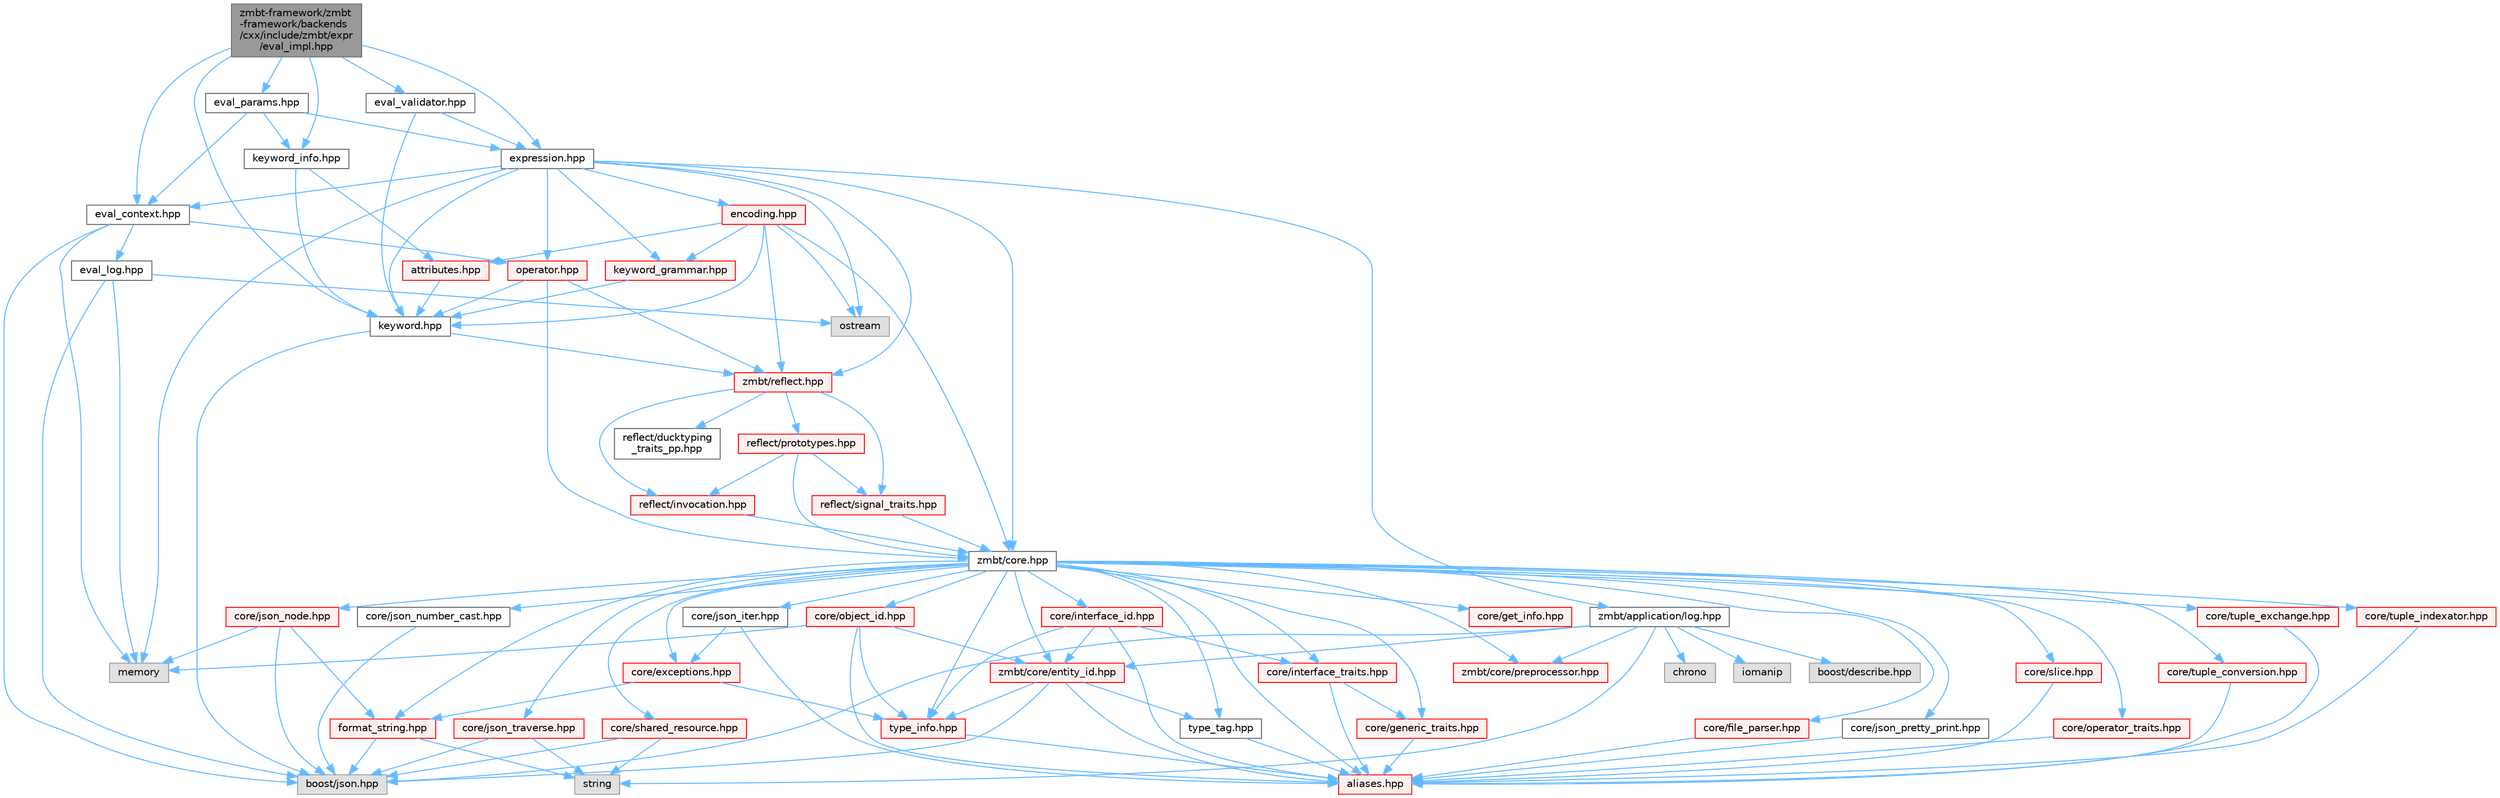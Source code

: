 digraph "zmbt-framework/zmbt-framework/backends/cxx/include/zmbt/expr/eval_impl.hpp"
{
 // LATEX_PDF_SIZE
  bgcolor="transparent";
  edge [fontname=Helvetica,fontsize=10,labelfontname=Helvetica,labelfontsize=10];
  node [fontname=Helvetica,fontsize=10,shape=box,height=0.2,width=0.4];
  Node1 [id="Node000001",label="zmbt-framework/zmbt\l-framework/backends\l/cxx/include/zmbt/expr\l/eval_impl.hpp",height=0.2,width=0.4,color="gray40", fillcolor="grey60", style="filled", fontcolor="black",tooltip=" "];
  Node1 -> Node2 [id="edge1_Node000001_Node000002",color="steelblue1",style="solid",tooltip=" "];
  Node2 [id="Node000002",label="expression.hpp",height=0.2,width=0.4,color="grey40", fillcolor="white", style="filled",URL="$expression_8hpp.html",tooltip=" "];
  Node2 -> Node3 [id="edge2_Node000002_Node000003",color="steelblue1",style="solid",tooltip=" "];
  Node3 [id="Node000003",label="memory",height=0.2,width=0.4,color="grey60", fillcolor="#E0E0E0", style="filled",tooltip=" "];
  Node2 -> Node4 [id="edge3_Node000002_Node000004",color="steelblue1",style="solid",tooltip=" "];
  Node4 [id="Node000004",label="ostream",height=0.2,width=0.4,color="grey60", fillcolor="#E0E0E0", style="filled",tooltip=" "];
  Node2 -> Node5 [id="edge4_Node000002_Node000005",color="steelblue1",style="solid",tooltip=" "];
  Node5 [id="Node000005",label="zmbt/application/log.hpp",height=0.2,width=0.4,color="grey40", fillcolor="white", style="filled",URL="$log_8hpp.html",tooltip=" "];
  Node5 -> Node6 [id="edge5_Node000005_Node000006",color="steelblue1",style="solid",tooltip=" "];
  Node6 [id="Node000006",label="chrono",height=0.2,width=0.4,color="grey60", fillcolor="#E0E0E0", style="filled",tooltip=" "];
  Node5 -> Node7 [id="edge6_Node000005_Node000007",color="steelblue1",style="solid",tooltip=" "];
  Node7 [id="Node000007",label="iomanip",height=0.2,width=0.4,color="grey60", fillcolor="#E0E0E0", style="filled",tooltip=" "];
  Node5 -> Node8 [id="edge7_Node000005_Node000008",color="steelblue1",style="solid",tooltip=" "];
  Node8 [id="Node000008",label="string",height=0.2,width=0.4,color="grey60", fillcolor="#E0E0E0", style="filled",tooltip=" "];
  Node5 -> Node9 [id="edge8_Node000005_Node000009",color="steelblue1",style="solid",tooltip=" "];
  Node9 [id="Node000009",label="boost/describe.hpp",height=0.2,width=0.4,color="grey60", fillcolor="#E0E0E0", style="filled",tooltip=" "];
  Node5 -> Node10 [id="edge9_Node000005_Node000010",color="steelblue1",style="solid",tooltip=" "];
  Node10 [id="Node000010",label="boost/json.hpp",height=0.2,width=0.4,color="grey60", fillcolor="#E0E0E0", style="filled",tooltip=" "];
  Node5 -> Node11 [id="edge10_Node000005_Node000011",color="steelblue1",style="solid",tooltip=" "];
  Node11 [id="Node000011",label="zmbt/core/preprocessor.hpp",height=0.2,width=0.4,color="red", fillcolor="#FFF0F0", style="filled",URL="$preprocessor_8hpp.html",tooltip="type traits to check serialization compatibility"];
  Node5 -> Node13 [id="edge11_Node000005_Node000013",color="steelblue1",style="solid",tooltip=" "];
  Node13 [id="Node000013",label="zmbt/core/entity_id.hpp",height=0.2,width=0.4,color="red", fillcolor="#FFF0F0", style="filled",URL="$entity__id_8hpp.html",tooltip=" "];
  Node13 -> Node10 [id="edge12_Node000013_Node000010",color="steelblue1",style="solid",tooltip=" "];
  Node13 -> Node18 [id="edge13_Node000013_Node000018",color="steelblue1",style="solid",tooltip=" "];
  Node18 [id="Node000018",label="aliases.hpp",height=0.2,width=0.4,color="red", fillcolor="#FFF0F0", style="filled",URL="$aliases_8hpp.html",tooltip=" "];
  Node13 -> Node23 [id="edge14_Node000013_Node000023",color="steelblue1",style="solid",tooltip=" "];
  Node23 [id="Node000023",label="type_tag.hpp",height=0.2,width=0.4,color="grey40", fillcolor="white", style="filled",URL="$type__tag_8hpp.html",tooltip=" "];
  Node23 -> Node18 [id="edge15_Node000023_Node000018",color="steelblue1",style="solid",tooltip=" "];
  Node13 -> Node24 [id="edge16_Node000013_Node000024",color="steelblue1",style="solid",tooltip=" "];
  Node24 [id="Node000024",label="type_info.hpp",height=0.2,width=0.4,color="red", fillcolor="#FFF0F0", style="filled",URL="$type__info_8hpp.html",tooltip=" "];
  Node24 -> Node18 [id="edge17_Node000024_Node000018",color="steelblue1",style="solid",tooltip=" "];
  Node2 -> Node26 [id="edge18_Node000002_Node000026",color="steelblue1",style="solid",tooltip=" "];
  Node26 [id="Node000026",label="zmbt/core.hpp",height=0.2,width=0.4,color="grey40", fillcolor="white", style="filled",URL="$core_8hpp.html",tooltip=" "];
  Node26 -> Node18 [id="edge19_Node000026_Node000018",color="steelblue1",style="solid",tooltip=" "];
  Node26 -> Node27 [id="edge20_Node000026_Node000027",color="steelblue1",style="solid",tooltip=" "];
  Node27 [id="Node000027",label="core/exceptions.hpp",height=0.2,width=0.4,color="red", fillcolor="#FFF0F0", style="filled",URL="$core_2exceptions_8hpp.html",tooltip=" "];
  Node27 -> Node29 [id="edge21_Node000027_Node000029",color="steelblue1",style="solid",tooltip=" "];
  Node29 [id="Node000029",label="format_string.hpp",height=0.2,width=0.4,color="red", fillcolor="#FFF0F0", style="filled",URL="$format__string_8hpp.html",tooltip=" "];
  Node29 -> Node10 [id="edge22_Node000029_Node000010",color="steelblue1",style="solid",tooltip=" "];
  Node29 -> Node8 [id="edge23_Node000029_Node000008",color="steelblue1",style="solid",tooltip=" "];
  Node27 -> Node24 [id="edge24_Node000027_Node000024",color="steelblue1",style="solid",tooltip=" "];
  Node26 -> Node30 [id="edge25_Node000026_Node000030",color="steelblue1",style="solid",tooltip=" "];
  Node30 [id="Node000030",label="core/file_parser.hpp",height=0.2,width=0.4,color="red", fillcolor="#FFF0F0", style="filled",URL="$file__parser_8hpp.html",tooltip=" "];
  Node30 -> Node18 [id="edge26_Node000030_Node000018",color="steelblue1",style="solid",tooltip=" "];
  Node26 -> Node29 [id="edge27_Node000026_Node000029",color="steelblue1",style="solid",tooltip=" "];
  Node26 -> Node32 [id="edge28_Node000026_Node000032",color="steelblue1",style="solid",tooltip=" "];
  Node32 [id="Node000032",label="core/generic_traits.hpp",height=0.2,width=0.4,color="red", fillcolor="#FFF0F0", style="filled",URL="$generic__traits_8hpp.html",tooltip=" "];
  Node32 -> Node18 [id="edge29_Node000032_Node000018",color="steelblue1",style="solid",tooltip=" "];
  Node26 -> Node33 [id="edge30_Node000026_Node000033",color="steelblue1",style="solid",tooltip=" "];
  Node33 [id="Node000033",label="core/get_info.hpp",height=0.2,width=0.4,color="red", fillcolor="#FFF0F0", style="filled",URL="$get__info_8hpp.html",tooltip=" "];
  Node26 -> Node35 [id="edge31_Node000026_Node000035",color="steelblue1",style="solid",tooltip=" "];
  Node35 [id="Node000035",label="core/interface_traits.hpp",height=0.2,width=0.4,color="red", fillcolor="#FFF0F0", style="filled",URL="$interface__traits_8hpp.html",tooltip=" "];
  Node35 -> Node18 [id="edge32_Node000035_Node000018",color="steelblue1",style="solid",tooltip=" "];
  Node35 -> Node32 [id="edge33_Node000035_Node000032",color="steelblue1",style="solid",tooltip=" "];
  Node26 -> Node37 [id="edge34_Node000026_Node000037",color="steelblue1",style="solid",tooltip=" "];
  Node37 [id="Node000037",label="core/json_iter.hpp",height=0.2,width=0.4,color="grey40", fillcolor="white", style="filled",URL="$json__iter_8hpp.html",tooltip=" "];
  Node37 -> Node18 [id="edge35_Node000037_Node000018",color="steelblue1",style="solid",tooltip=" "];
  Node37 -> Node27 [id="edge36_Node000037_Node000027",color="steelblue1",style="solid",tooltip=" "];
  Node26 -> Node38 [id="edge37_Node000026_Node000038",color="steelblue1",style="solid",tooltip=" "];
  Node38 [id="Node000038",label="core/json_node.hpp",height=0.2,width=0.4,color="red", fillcolor="#FFF0F0", style="filled",URL="$json__node_8hpp.html",tooltip=" "];
  Node38 -> Node10 [id="edge38_Node000038_Node000010",color="steelblue1",style="solid",tooltip=" "];
  Node38 -> Node3 [id="edge39_Node000038_Node000003",color="steelblue1",style="solid",tooltip=" "];
  Node38 -> Node29 [id="edge40_Node000038_Node000029",color="steelblue1",style="solid",tooltip=" "];
  Node26 -> Node40 [id="edge41_Node000026_Node000040",color="steelblue1",style="solid",tooltip=" "];
  Node40 [id="Node000040",label="core/json_number_cast.hpp",height=0.2,width=0.4,color="grey40", fillcolor="white", style="filled",URL="$json__number__cast_8hpp.html",tooltip=" "];
  Node40 -> Node10 [id="edge42_Node000040_Node000010",color="steelblue1",style="solid",tooltip=" "];
  Node26 -> Node41 [id="edge43_Node000026_Node000041",color="steelblue1",style="solid",tooltip=" "];
  Node41 [id="Node000041",label="core/json_traverse.hpp",height=0.2,width=0.4,color="red", fillcolor="#FFF0F0", style="filled",URL="$json__traverse_8hpp.html",tooltip=" "];
  Node41 -> Node8 [id="edge44_Node000041_Node000008",color="steelblue1",style="solid",tooltip=" "];
  Node41 -> Node10 [id="edge45_Node000041_Node000010",color="steelblue1",style="solid",tooltip=" "];
  Node26 -> Node42 [id="edge46_Node000026_Node000042",color="steelblue1",style="solid",tooltip=" "];
  Node42 [id="Node000042",label="core/json_pretty_print.hpp",height=0.2,width=0.4,color="grey40", fillcolor="white", style="filled",URL="$json__pretty__print_8hpp.html",tooltip=" "];
  Node42 -> Node18 [id="edge47_Node000042_Node000018",color="steelblue1",style="solid",tooltip=" "];
  Node26 -> Node43 [id="edge48_Node000026_Node000043",color="steelblue1",style="solid",tooltip=" "];
  Node43 [id="Node000043",label="core/slice.hpp",height=0.2,width=0.4,color="red", fillcolor="#FFF0F0", style="filled",URL="$slice_8hpp.html",tooltip=" "];
  Node43 -> Node18 [id="edge49_Node000043_Node000018",color="steelblue1",style="solid",tooltip=" "];
  Node26 -> Node11 [id="edge50_Node000026_Node000011",color="steelblue1",style="solid",tooltip=" "];
  Node26 -> Node44 [id="edge51_Node000026_Node000044",color="steelblue1",style="solid",tooltip=" "];
  Node44 [id="Node000044",label="core/operator_traits.hpp",height=0.2,width=0.4,color="red", fillcolor="#FFF0F0", style="filled",URL="$operator__traits_8hpp.html",tooltip=" "];
  Node44 -> Node18 [id="edge52_Node000044_Node000018",color="steelblue1",style="solid",tooltip=" "];
  Node26 -> Node51 [id="edge53_Node000026_Node000051",color="steelblue1",style="solid",tooltip=" "];
  Node51 [id="Node000051",label="core/shared_resource.hpp",height=0.2,width=0.4,color="red", fillcolor="#FFF0F0", style="filled",URL="$shared__resource_8hpp.html",tooltip=" "];
  Node51 -> Node10 [id="edge54_Node000051_Node000010",color="steelblue1",style="solid",tooltip=" "];
  Node51 -> Node8 [id="edge55_Node000051_Node000008",color="steelblue1",style="solid",tooltip=" "];
  Node26 -> Node52 [id="edge56_Node000026_Node000052",color="steelblue1",style="solid",tooltip=" "];
  Node52 [id="Node000052",label="core/tuple_conversion.hpp",height=0.2,width=0.4,color="red", fillcolor="#FFF0F0", style="filled",URL="$tuple__conversion_8hpp.html",tooltip=" "];
  Node52 -> Node18 [id="edge57_Node000052_Node000018",color="steelblue1",style="solid",tooltip=" "];
  Node26 -> Node53 [id="edge58_Node000026_Node000053",color="steelblue1",style="solid",tooltip=" "];
  Node53 [id="Node000053",label="core/tuple_exchange.hpp",height=0.2,width=0.4,color="red", fillcolor="#FFF0F0", style="filled",URL="$tuple__exchange_8hpp.html",tooltip=" "];
  Node53 -> Node18 [id="edge59_Node000053_Node000018",color="steelblue1",style="solid",tooltip=" "];
  Node26 -> Node54 [id="edge60_Node000026_Node000054",color="steelblue1",style="solid",tooltip=" "];
  Node54 [id="Node000054",label="core/tuple_indexator.hpp",height=0.2,width=0.4,color="red", fillcolor="#FFF0F0", style="filled",URL="$tuple__indexator_8hpp.html",tooltip=" "];
  Node54 -> Node18 [id="edge61_Node000054_Node000018",color="steelblue1",style="solid",tooltip=" "];
  Node26 -> Node24 [id="edge62_Node000026_Node000024",color="steelblue1",style="solid",tooltip=" "];
  Node26 -> Node23 [id="edge63_Node000026_Node000023",color="steelblue1",style="solid",tooltip=" "];
  Node26 -> Node13 [id="edge64_Node000026_Node000013",color="steelblue1",style="solid",tooltip=" "];
  Node26 -> Node55 [id="edge65_Node000026_Node000055",color="steelblue1",style="solid",tooltip=" "];
  Node55 [id="Node000055",label="core/interface_id.hpp",height=0.2,width=0.4,color="red", fillcolor="#FFF0F0", style="filled",URL="$interface__id_8hpp.html",tooltip=" "];
  Node55 -> Node18 [id="edge66_Node000055_Node000018",color="steelblue1",style="solid",tooltip=" "];
  Node55 -> Node13 [id="edge67_Node000055_Node000013",color="steelblue1",style="solid",tooltip=" "];
  Node55 -> Node35 [id="edge68_Node000055_Node000035",color="steelblue1",style="solid",tooltip=" "];
  Node55 -> Node24 [id="edge69_Node000055_Node000024",color="steelblue1",style="solid",tooltip=" "];
  Node26 -> Node59 [id="edge70_Node000026_Node000059",color="steelblue1",style="solid",tooltip=" "];
  Node59 [id="Node000059",label="core/object_id.hpp",height=0.2,width=0.4,color="red", fillcolor="#FFF0F0", style="filled",URL="$object__id_8hpp.html",tooltip=" "];
  Node59 -> Node3 [id="edge71_Node000059_Node000003",color="steelblue1",style="solid",tooltip=" "];
  Node59 -> Node18 [id="edge72_Node000059_Node000018",color="steelblue1",style="solid",tooltip=" "];
  Node59 -> Node13 [id="edge73_Node000059_Node000013",color="steelblue1",style="solid",tooltip=" "];
  Node59 -> Node24 [id="edge74_Node000059_Node000024",color="steelblue1",style="solid",tooltip=" "];
  Node2 -> Node60 [id="edge75_Node000002_Node000060",color="steelblue1",style="solid",tooltip=" "];
  Node60 [id="Node000060",label="zmbt/reflect.hpp",height=0.2,width=0.4,color="red", fillcolor="#FFF0F0", style="filled",URL="$reflect_8hpp.html",tooltip=" "];
  Node60 -> Node61 [id="edge76_Node000060_Node000061",color="steelblue1",style="solid",tooltip=" "];
  Node61 [id="Node000061",label="reflect/ducktyping\l_traits_pp.hpp",height=0.2,width=0.4,color="grey40", fillcolor="white", style="filled",URL="$ducktyping__traits__pp_8hpp.html",tooltip=" "];
  Node60 -> Node62 [id="edge77_Node000060_Node000062",color="steelblue1",style="solid",tooltip=" "];
  Node62 [id="Node000062",label="reflect/signal_traits.hpp",height=0.2,width=0.4,color="red", fillcolor="#FFF0F0", style="filled",URL="$signal__traits_8hpp.html",tooltip=" "];
  Node62 -> Node26 [id="edge78_Node000062_Node000026",color="steelblue1",style="solid",tooltip=" "];
  Node60 -> Node63 [id="edge79_Node000060_Node000063",color="steelblue1",style="solid",tooltip=" "];
  Node63 [id="Node000063",label="reflect/invocation.hpp",height=0.2,width=0.4,color="red", fillcolor="#FFF0F0", style="filled",URL="$invocation_8hpp.html",tooltip=" "];
  Node63 -> Node26 [id="edge80_Node000063_Node000026",color="steelblue1",style="solid",tooltip=" "];
  Node60 -> Node64 [id="edge81_Node000060_Node000064",color="steelblue1",style="solid",tooltip=" "];
  Node64 [id="Node000064",label="reflect/prototypes.hpp",height=0.2,width=0.4,color="red", fillcolor="#FFF0F0", style="filled",URL="$prototypes_8hpp.html",tooltip=" "];
  Node64 -> Node26 [id="edge82_Node000064_Node000026",color="steelblue1",style="solid",tooltip=" "];
  Node64 -> Node62 [id="edge83_Node000064_Node000062",color="steelblue1",style="solid",tooltip=" "];
  Node64 -> Node63 [id="edge84_Node000064_Node000063",color="steelblue1",style="solid",tooltip=" "];
  Node2 -> Node68 [id="edge85_Node000002_Node000068",color="steelblue1",style="solid",tooltip=" "];
  Node68 [id="Node000068",label="operator.hpp",height=0.2,width=0.4,color="red", fillcolor="#FFF0F0", style="filled",URL="$operator_8hpp.html",tooltip=" "];
  Node68 -> Node26 [id="edge86_Node000068_Node000026",color="steelblue1",style="solid",tooltip=" "];
  Node68 -> Node60 [id="edge87_Node000068_Node000060",color="steelblue1",style="solid",tooltip=" "];
  Node68 -> Node70 [id="edge88_Node000068_Node000070",color="steelblue1",style="solid",tooltip=" "];
  Node70 [id="Node000070",label="keyword.hpp",height=0.2,width=0.4,color="grey40", fillcolor="white", style="filled",URL="$keyword_8hpp.html",tooltip=" "];
  Node70 -> Node10 [id="edge89_Node000070_Node000010",color="steelblue1",style="solid",tooltip=" "];
  Node70 -> Node60 [id="edge90_Node000070_Node000060",color="steelblue1",style="solid",tooltip=" "];
  Node2 -> Node70 [id="edge91_Node000002_Node000070",color="steelblue1",style="solid",tooltip=" "];
  Node2 -> Node74 [id="edge92_Node000002_Node000074",color="steelblue1",style="solid",tooltip=" "];
  Node74 [id="Node000074",label="keyword_grammar.hpp",height=0.2,width=0.4,color="red", fillcolor="#FFF0F0", style="filled",URL="$keyword__grammar_8hpp.html",tooltip=" "];
  Node74 -> Node70 [id="edge93_Node000074_Node000070",color="steelblue1",style="solid",tooltip=" "];
  Node2 -> Node77 [id="edge94_Node000002_Node000077",color="steelblue1",style="solid",tooltip=" "];
  Node77 [id="Node000077",label="encoding.hpp",height=0.2,width=0.4,color="red", fillcolor="#FFF0F0", style="filled",URL="$encoding_8hpp.html",tooltip=" "];
  Node77 -> Node4 [id="edge95_Node000077_Node000004",color="steelblue1",style="solid",tooltip=" "];
  Node77 -> Node26 [id="edge96_Node000077_Node000026",color="steelblue1",style="solid",tooltip=" "];
  Node77 -> Node60 [id="edge97_Node000077_Node000060",color="steelblue1",style="solid",tooltip=" "];
  Node77 -> Node70 [id="edge98_Node000077_Node000070",color="steelblue1",style="solid",tooltip=" "];
  Node77 -> Node80 [id="edge99_Node000077_Node000080",color="steelblue1",style="solid",tooltip=" "];
  Node80 [id="Node000080",label="attributes.hpp",height=0.2,width=0.4,color="red", fillcolor="#FFF0F0", style="filled",URL="$attributes_8hpp.html",tooltip=" "];
  Node80 -> Node70 [id="edge100_Node000080_Node000070",color="steelblue1",style="solid",tooltip=" "];
  Node77 -> Node74 [id="edge101_Node000077_Node000074",color="steelblue1",style="solid",tooltip=" "];
  Node2 -> Node81 [id="edge102_Node000002_Node000081",color="steelblue1",style="solid",tooltip=" "];
  Node81 [id="Node000081",label="eval_context.hpp",height=0.2,width=0.4,color="grey40", fillcolor="white", style="filled",URL="$eval__context_8hpp.html",tooltip=" "];
  Node81 -> Node3 [id="edge103_Node000081_Node000003",color="steelblue1",style="solid",tooltip=" "];
  Node81 -> Node10 [id="edge104_Node000081_Node000010",color="steelblue1",style="solid",tooltip=" "];
  Node81 -> Node68 [id="edge105_Node000081_Node000068",color="steelblue1",style="solid",tooltip=" "];
  Node81 -> Node82 [id="edge106_Node000081_Node000082",color="steelblue1",style="solid",tooltip=" "];
  Node82 [id="Node000082",label="eval_log.hpp",height=0.2,width=0.4,color="grey40", fillcolor="white", style="filled",URL="$eval__log_8hpp.html",tooltip=" "];
  Node82 -> Node3 [id="edge107_Node000082_Node000003",color="steelblue1",style="solid",tooltip=" "];
  Node82 -> Node4 [id="edge108_Node000082_Node000004",color="steelblue1",style="solid",tooltip=" "];
  Node82 -> Node10 [id="edge109_Node000082_Node000010",color="steelblue1",style="solid",tooltip=" "];
  Node1 -> Node81 [id="edge110_Node000001_Node000081",color="steelblue1",style="solid",tooltip=" "];
  Node1 -> Node83 [id="edge111_Node000001_Node000083",color="steelblue1",style="solid",tooltip=" "];
  Node83 [id="Node000083",label="eval_params.hpp",height=0.2,width=0.4,color="grey40", fillcolor="white", style="filled",URL="$eval__params_8hpp.html",tooltip=" "];
  Node83 -> Node2 [id="edge112_Node000083_Node000002",color="steelblue1",style="solid",tooltip=" "];
  Node83 -> Node84 [id="edge113_Node000083_Node000084",color="steelblue1",style="solid",tooltip=" "];
  Node84 [id="Node000084",label="keyword_info.hpp",height=0.2,width=0.4,color="grey40", fillcolor="white", style="filled",URL="$keyword__info_8hpp.html",tooltip=" "];
  Node84 -> Node70 [id="edge114_Node000084_Node000070",color="steelblue1",style="solid",tooltip=" "];
  Node84 -> Node80 [id="edge115_Node000084_Node000080",color="steelblue1",style="solid",tooltip=" "];
  Node83 -> Node81 [id="edge116_Node000083_Node000081",color="steelblue1",style="solid",tooltip=" "];
  Node1 -> Node85 [id="edge117_Node000001_Node000085",color="steelblue1",style="solid",tooltip=" "];
  Node85 [id="Node000085",label="eval_validator.hpp",height=0.2,width=0.4,color="grey40", fillcolor="white", style="filled",URL="$eval__validator_8hpp.html",tooltip=" "];
  Node85 -> Node2 [id="edge118_Node000085_Node000002",color="steelblue1",style="solid",tooltip=" "];
  Node85 -> Node70 [id="edge119_Node000085_Node000070",color="steelblue1",style="solid",tooltip=" "];
  Node1 -> Node70 [id="edge120_Node000001_Node000070",color="steelblue1",style="solid",tooltip=" "];
  Node1 -> Node84 [id="edge121_Node000001_Node000084",color="steelblue1",style="solid",tooltip=" "];
}
